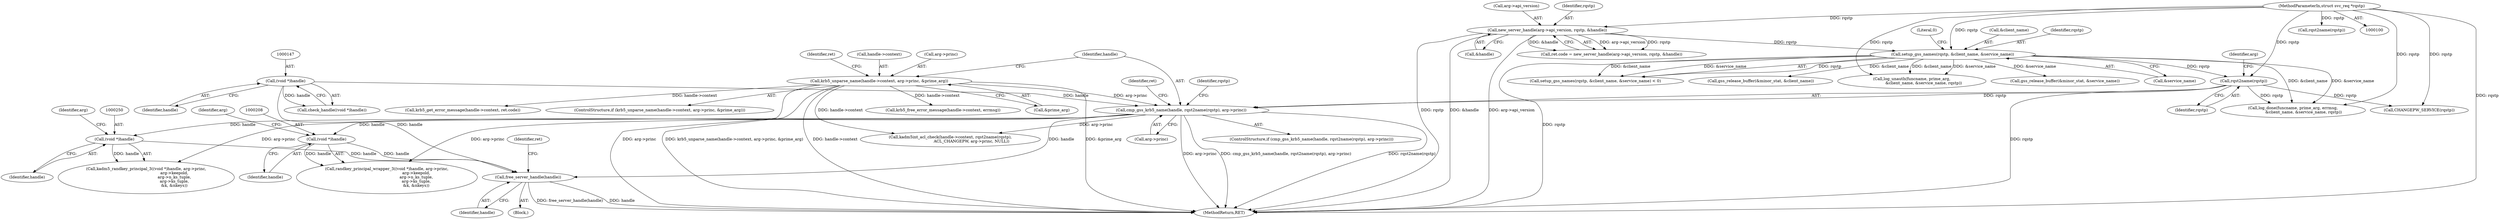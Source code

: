 digraph "0_krb5_83ed75feba32e46f736fcce0d96a0445f29b96c2_1@API" {
"1000353" [label="(Call,free_server_handle(handle))"];
"1000249" [label="(Call,(void *)handle)"];
"1000194" [label="(Call,cmp_gss_krb5_name(handle, rqst2name(rqstp), arg->princ))"];
"1000146" [label="(Call,(void *)handle)"];
"1000196" [label="(Call,rqst2name(rqstp))"];
"1000162" [label="(Call,setup_gss_names(rqstp, &client_name, &service_name))"];
"1000132" [label="(Call,new_server_handle(arg->api_version, rqstp, &handle))"];
"1000102" [label="(MethodParameterIn,struct svc_req *rqstp)"];
"1000177" [label="(Call,krb5_unparse_name(handle->context, arg->princ, &prime_arg))"];
"1000207" [label="(Call,(void *)handle)"];
"1000251" [label="(Identifier,handle)"];
"1000230" [label="(Call,CHANGEPW_SERVICE(rqstp))"];
"1000164" [label="(Call,&client_name)"];
"1000181" [label="(Call,arg->princ)"];
"1000249" [label="(Call,(void *)handle)"];
"1000354" [label="(Identifier,handle)"];
"1000178" [label="(Call,handle->context)"];
"1000343" [label="(Call,gss_release_buffer(&minor_stat, &client_name))"];
"1000335" [label="(Call,krb5_free_error_message(handle->context, errmsg))"];
"1000163" [label="(Identifier,rqstp)"];
"1000184" [label="(Call,&prime_arg)"];
"1000197" [label="(Identifier,rqstp)"];
"1000358" [label="(MethodReturn,RET)"];
"1000232" [label="(Call,kadm5int_acl_check(handle->context, rqst2name(rqstp),\n                                  ACL_CHANGEPW, arg->princ, NULL))"];
"1000102" [label="(MethodParameterIn,struct svc_req *rqstp)"];
"1000207" [label="(Call,(void *)handle)"];
"1000206" [label="(Call,randkey_principal_wrapper_3((void *)handle, arg->princ,\n                                               arg->keepold,\n                                               arg->n_ks_tuple,\n                                               arg->ks_tuple,\n                                               &k, &nkeys))"];
"1000204" [label="(Identifier,ret)"];
"1000315" [label="(Call,krb5_get_error_message(handle->context, ret.code))"];
"1000199" [label="(Identifier,arg)"];
"1000270" [label="(Call,log_unauth(funcname, prime_arg,\n                   &client_name, &service_name, rqstp))"];
"1000348" [label="(Call,gss_release_buffer(&minor_stat, &service_name))"];
"1000248" [label="(Call,kadm5_randkey_principal_3((void *)handle, arg->princ,\n                                             arg->keepold,\n                                             arg->n_ks_tuple,\n                                             arg->ks_tuple,\n                                             &k, &nkeys))"];
"1000176" [label="(ControlStructure,if (krb5_unparse_name(handle->context, arg->princ, &prime_arg)))"];
"1000166" [label="(Call,&service_name)"];
"1000162" [label="(Call,setup_gss_names(rqstp, &client_name, &service_name))"];
"1000133" [label="(Call,arg->api_version)"];
"1000357" [label="(Identifier,ret)"];
"1000253" [label="(Identifier,arg)"];
"1000353" [label="(Call,free_server_handle(handle))"];
"1000209" [label="(Identifier,handle)"];
"1000145" [label="(Call,check_handle((void *)handle))"];
"1000148" [label="(Identifier,handle)"];
"1000193" [label="(ControlStructure,if (cmp_gss_krb5_name(handle, rqst2name(rqstp), arg->princ)))"];
"1000211" [label="(Identifier,arg)"];
"1000196" [label="(Call,rqst2name(rqstp))"];
"1000168" [label="(Literal,0)"];
"1000236" [label="(Call,rqst2name(rqstp))"];
"1000103" [label="(Block,)"];
"1000177" [label="(Call,krb5_unparse_name(handle->context, arg->princ, &prime_arg))"];
"1000322" [label="(Call,log_done(funcname, prime_arg, errmsg,\n                 &client_name, &service_name, rqstp))"];
"1000195" [label="(Identifier,handle)"];
"1000146" [label="(Call,(void *)handle)"];
"1000132" [label="(Call,new_server_handle(arg->api_version, rqstp, &handle))"];
"1000194" [label="(Call,cmp_gss_krb5_name(handle, rqst2name(rqstp), arg->princ))"];
"1000198" [label="(Call,arg->princ)"];
"1000137" [label="(Call,&handle)"];
"1000231" [label="(Identifier,rqstp)"];
"1000189" [label="(Identifier,ret)"];
"1000128" [label="(Call,ret.code = new_server_handle(arg->api_version, rqstp, &handle))"];
"1000136" [label="(Identifier,rqstp)"];
"1000161" [label="(Call,setup_gss_names(rqstp, &client_name, &service_name) < 0)"];
"1000353" -> "1000103"  [label="AST: "];
"1000353" -> "1000354"  [label="CFG: "];
"1000354" -> "1000353"  [label="AST: "];
"1000357" -> "1000353"  [label="CFG: "];
"1000353" -> "1000358"  [label="DDG: free_server_handle(handle)"];
"1000353" -> "1000358"  [label="DDG: handle"];
"1000249" -> "1000353"  [label="DDG: handle"];
"1000207" -> "1000353"  [label="DDG: handle"];
"1000194" -> "1000353"  [label="DDG: handle"];
"1000146" -> "1000353"  [label="DDG: handle"];
"1000249" -> "1000248"  [label="AST: "];
"1000249" -> "1000251"  [label="CFG: "];
"1000250" -> "1000249"  [label="AST: "];
"1000251" -> "1000249"  [label="AST: "];
"1000253" -> "1000249"  [label="CFG: "];
"1000249" -> "1000248"  [label="DDG: handle"];
"1000194" -> "1000249"  [label="DDG: handle"];
"1000194" -> "1000193"  [label="AST: "];
"1000194" -> "1000198"  [label="CFG: "];
"1000195" -> "1000194"  [label="AST: "];
"1000196" -> "1000194"  [label="AST: "];
"1000198" -> "1000194"  [label="AST: "];
"1000204" -> "1000194"  [label="CFG: "];
"1000231" -> "1000194"  [label="CFG: "];
"1000194" -> "1000358"  [label="DDG: cmp_gss_krb5_name(handle, rqst2name(rqstp), arg->princ)"];
"1000194" -> "1000358"  [label="DDG: rqst2name(rqstp)"];
"1000194" -> "1000358"  [label="DDG: arg->princ"];
"1000146" -> "1000194"  [label="DDG: handle"];
"1000196" -> "1000194"  [label="DDG: rqstp"];
"1000177" -> "1000194"  [label="DDG: arg->princ"];
"1000194" -> "1000207"  [label="DDG: handle"];
"1000194" -> "1000206"  [label="DDG: arg->princ"];
"1000194" -> "1000232"  [label="DDG: arg->princ"];
"1000194" -> "1000248"  [label="DDG: arg->princ"];
"1000146" -> "1000145"  [label="AST: "];
"1000146" -> "1000148"  [label="CFG: "];
"1000147" -> "1000146"  [label="AST: "];
"1000148" -> "1000146"  [label="AST: "];
"1000145" -> "1000146"  [label="CFG: "];
"1000146" -> "1000145"  [label="DDG: handle"];
"1000196" -> "1000197"  [label="CFG: "];
"1000197" -> "1000196"  [label="AST: "];
"1000199" -> "1000196"  [label="CFG: "];
"1000196" -> "1000358"  [label="DDG: rqstp"];
"1000162" -> "1000196"  [label="DDG: rqstp"];
"1000102" -> "1000196"  [label="DDG: rqstp"];
"1000196" -> "1000230"  [label="DDG: rqstp"];
"1000196" -> "1000322"  [label="DDG: rqstp"];
"1000162" -> "1000161"  [label="AST: "];
"1000162" -> "1000166"  [label="CFG: "];
"1000163" -> "1000162"  [label="AST: "];
"1000164" -> "1000162"  [label="AST: "];
"1000166" -> "1000162"  [label="AST: "];
"1000168" -> "1000162"  [label="CFG: "];
"1000162" -> "1000358"  [label="DDG: rqstp"];
"1000162" -> "1000161"  [label="DDG: rqstp"];
"1000162" -> "1000161"  [label="DDG: &client_name"];
"1000162" -> "1000161"  [label="DDG: &service_name"];
"1000132" -> "1000162"  [label="DDG: rqstp"];
"1000102" -> "1000162"  [label="DDG: rqstp"];
"1000162" -> "1000270"  [label="DDG: &client_name"];
"1000162" -> "1000270"  [label="DDG: &service_name"];
"1000162" -> "1000322"  [label="DDG: &client_name"];
"1000162" -> "1000322"  [label="DDG: &service_name"];
"1000162" -> "1000343"  [label="DDG: &client_name"];
"1000162" -> "1000348"  [label="DDG: &service_name"];
"1000132" -> "1000128"  [label="AST: "];
"1000132" -> "1000137"  [label="CFG: "];
"1000133" -> "1000132"  [label="AST: "];
"1000136" -> "1000132"  [label="AST: "];
"1000137" -> "1000132"  [label="AST: "];
"1000128" -> "1000132"  [label="CFG: "];
"1000132" -> "1000358"  [label="DDG: arg->api_version"];
"1000132" -> "1000358"  [label="DDG: rqstp"];
"1000132" -> "1000358"  [label="DDG: &handle"];
"1000132" -> "1000128"  [label="DDG: arg->api_version"];
"1000132" -> "1000128"  [label="DDG: rqstp"];
"1000132" -> "1000128"  [label="DDG: &handle"];
"1000102" -> "1000132"  [label="DDG: rqstp"];
"1000102" -> "1000100"  [label="AST: "];
"1000102" -> "1000358"  [label="DDG: rqstp"];
"1000102" -> "1000230"  [label="DDG: rqstp"];
"1000102" -> "1000236"  [label="DDG: rqstp"];
"1000102" -> "1000270"  [label="DDG: rqstp"];
"1000102" -> "1000322"  [label="DDG: rqstp"];
"1000177" -> "1000176"  [label="AST: "];
"1000177" -> "1000184"  [label="CFG: "];
"1000178" -> "1000177"  [label="AST: "];
"1000181" -> "1000177"  [label="AST: "];
"1000184" -> "1000177"  [label="AST: "];
"1000189" -> "1000177"  [label="CFG: "];
"1000195" -> "1000177"  [label="CFG: "];
"1000177" -> "1000358"  [label="DDG: handle->context"];
"1000177" -> "1000358"  [label="DDG: &prime_arg"];
"1000177" -> "1000358"  [label="DDG: arg->princ"];
"1000177" -> "1000358"  [label="DDG: krb5_unparse_name(handle->context, arg->princ, &prime_arg)"];
"1000177" -> "1000232"  [label="DDG: handle->context"];
"1000177" -> "1000315"  [label="DDG: handle->context"];
"1000177" -> "1000335"  [label="DDG: handle->context"];
"1000207" -> "1000206"  [label="AST: "];
"1000207" -> "1000209"  [label="CFG: "];
"1000208" -> "1000207"  [label="AST: "];
"1000209" -> "1000207"  [label="AST: "];
"1000211" -> "1000207"  [label="CFG: "];
"1000207" -> "1000206"  [label="DDG: handle"];
}
